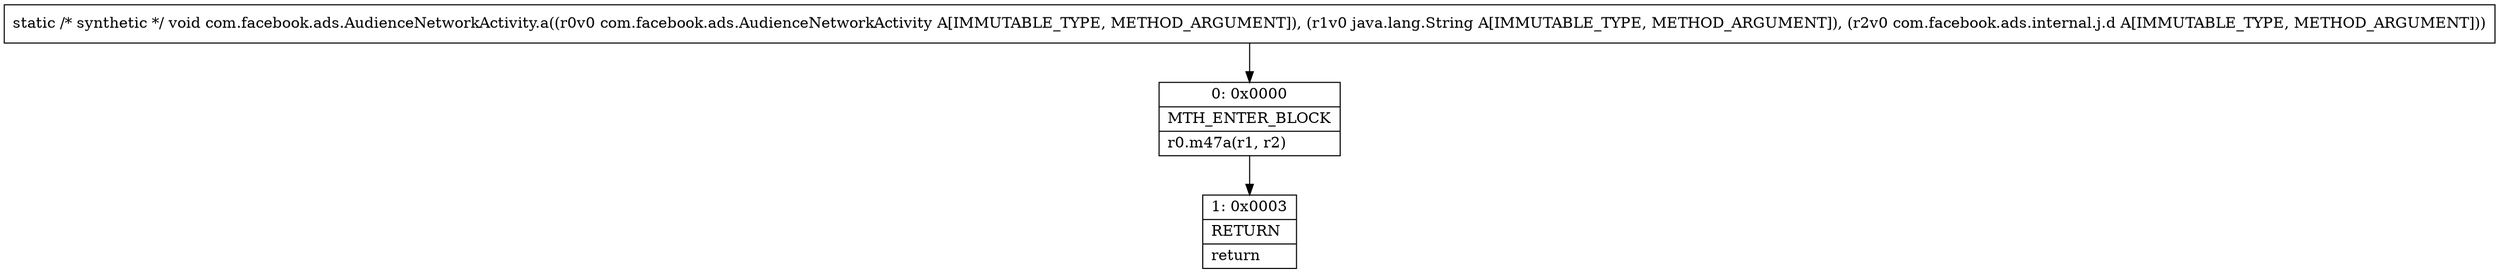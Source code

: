 digraph "CFG forcom.facebook.ads.AudienceNetworkActivity.a(Lcom\/facebook\/ads\/AudienceNetworkActivity;Ljava\/lang\/String;Lcom\/facebook\/ads\/internal\/j\/d;)V" {
Node_0 [shape=record,label="{0\:\ 0x0000|MTH_ENTER_BLOCK\l|r0.m47a(r1, r2)\l}"];
Node_1 [shape=record,label="{1\:\ 0x0003|RETURN\l|return\l}"];
MethodNode[shape=record,label="{static \/* synthetic *\/ void com.facebook.ads.AudienceNetworkActivity.a((r0v0 com.facebook.ads.AudienceNetworkActivity A[IMMUTABLE_TYPE, METHOD_ARGUMENT]), (r1v0 java.lang.String A[IMMUTABLE_TYPE, METHOD_ARGUMENT]), (r2v0 com.facebook.ads.internal.j.d A[IMMUTABLE_TYPE, METHOD_ARGUMENT])) }"];
MethodNode -> Node_0;
Node_0 -> Node_1;
}

